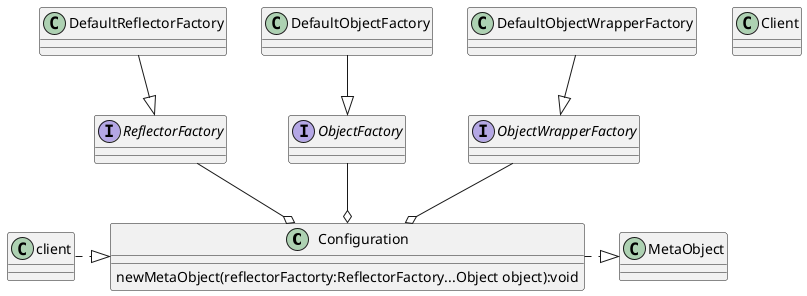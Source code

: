 @startuml
'https://plantuml.com/class-diagram

class Configuration{
newMetaObject(reflectorFactorty:ReflectorFactory...Object object):void
}

interface ReflectorFactory{}
class DefaultReflectorFactory{}
DefaultReflectorFactory --|> ReflectorFactory

interface ObjectFactory{}
class DefaultObjectFactory{}
DefaultObjectFactory --|> ObjectFactory

interface ObjectWrapperFactory{}
class DefaultObjectWrapperFactory{}
DefaultObjectWrapperFactory --|> ObjectWrapperFactory

ObjectFactory --o Configuration
ObjectWrapperFactory --o Configuration
ReflectorFactory --o Configuration

class MetaObject {}
Configuration .|> MetaObject

class Client{}
client .|> Configuration

@enduml